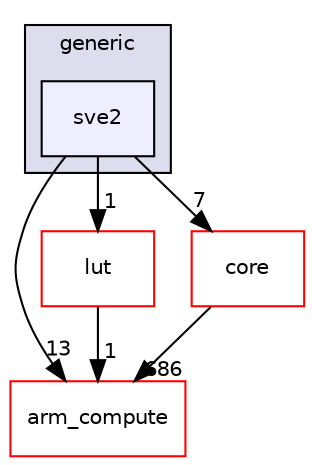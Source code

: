 digraph "src/cpu/kernels/activation/generic/sve2" {
  compound=true
  node [ fontsize="10", fontname="Helvetica"];
  edge [ labelfontsize="10", labelfontname="Helvetica"];
  subgraph clusterdir_0eda15e1c70fe142771981aa2f90fcba {
    graph [ bgcolor="#ddddee", pencolor="black", label="generic" fontname="Helvetica", fontsize="10", URL="dir_0eda15e1c70fe142771981aa2f90fcba.xhtml"]
  dir_786ac30ce336b1408dd66fec40d803eb [shape=box, label="sve2", style="filled", fillcolor="#eeeeff", pencolor="black", URL="dir_786ac30ce336b1408dd66fec40d803eb.xhtml"];
  }
  dir_214608ef36d61442cb2b0c1c4e9a7def [shape=box label="arm_compute" fillcolor="white" style="filled" color="red" URL="dir_214608ef36d61442cb2b0c1c4e9a7def.xhtml"];
  dir_a5a25de4bd483a211edd2f30cef0dda2 [shape=box label="lut" fillcolor="white" style="filled" color="red" URL="dir_a5a25de4bd483a211edd2f30cef0dda2.xhtml"];
  dir_aebb8dcc11953d78e620bbef0b9e2183 [shape=box label="core" fillcolor="white" style="filled" color="red" URL="dir_aebb8dcc11953d78e620bbef0b9e2183.xhtml"];
  dir_a5a25de4bd483a211edd2f30cef0dda2->dir_214608ef36d61442cb2b0c1c4e9a7def [headlabel="1", labeldistance=1.5 headhref="dir_000395_000000.xhtml"];
  dir_786ac30ce336b1408dd66fec40d803eb->dir_214608ef36d61442cb2b0c1c4e9a7def [headlabel="13", labeldistance=1.5 headhref="dir_000482_000000.xhtml"];
  dir_786ac30ce336b1408dd66fec40d803eb->dir_a5a25de4bd483a211edd2f30cef0dda2 [headlabel="1", labeldistance=1.5 headhref="dir_000482_000395.xhtml"];
  dir_786ac30ce336b1408dd66fec40d803eb->dir_aebb8dcc11953d78e620bbef0b9e2183 [headlabel="7", labeldistance=1.5 headhref="dir_000482_000017.xhtml"];
  dir_aebb8dcc11953d78e620bbef0b9e2183->dir_214608ef36d61442cb2b0c1c4e9a7def [headlabel="686", labeldistance=1.5 headhref="dir_000017_000000.xhtml"];
}
